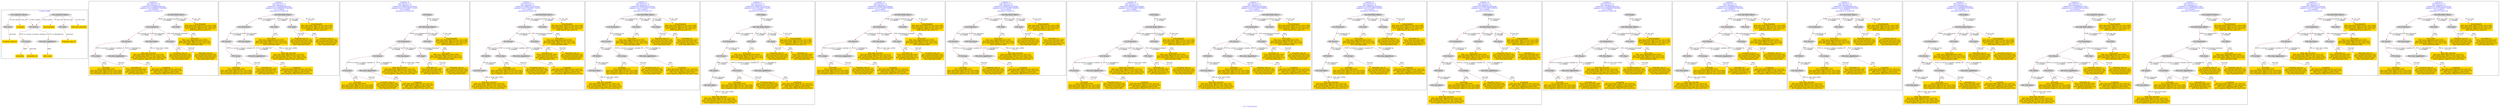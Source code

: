 digraph n0 {
fontcolor="blue"
remincross="true"
label="s11-s-19-artists.json"
subgraph cluster_0 {
label="1-correct model"
n2[style="filled",color="white",fillcolor="lightgray",label="E21_Person1"];
n3[style="filled",color="white",fillcolor="lightgray",label="E74_Group1"];
n4[style="filled",color="white",fillcolor="lightgray",label="E82_Actor_Appellation1"];
n5[style="filled",color="white",fillcolor="lightgray",label="E33_Linguistic_Object1"];
n6[style="filled",color="white",fillcolor="lightgray",label="E55_Type1"];
n7[shape="plaintext",style="filled",fillcolor="gold",label="birth_data_and_place"];
n8[shape="plaintext",style="filled",fillcolor="gold",label="long_biography"];
n9[style="filled",color="white",fillcolor="lightgray",label="E33_Linguistic_Object2"];
n10[style="filled",color="white",fillcolor="lightgray",label="E55_Type2"];
n11[shape="plaintext",style="filled",fillcolor="gold",label="occupation"];
n12[shape="plaintext",style="filled",fillcolor="gold",label="biography_type_uri"];
n13[shape="plaintext",style="filled",fillcolor="gold",label="occupation_type_uri"];
n14[shape="plaintext",style="filled",fillcolor="gold",label="nationality_uri"];
n15[shape="plaintext",style="filled",fillcolor="gold",label="nationality"];
n16[shape="plaintext",style="filled",fillcolor="gold",label="artist_name"];
}
subgraph cluster_1 {
label="candidate 0\nlink coherence:1.0\nnode coherence:1.0\nconfidence:0.3319956045853106\nmapping score:0.48566520152843684\ncost:14.99919\n-precision:0.33-recall:0.36"
n18[style="filled",color="white",fillcolor="lightgray",label="E12_Production1"];
n19[style="filled",color="white",fillcolor="lightgray",label="E21_Person1"];
n20[style="filled",color="white",fillcolor="lightgray",label="E52_Time-Span2"];
n21[style="filled",color="white",fillcolor="lightgray",label="E55_Type1"];
n22[style="filled",color="white",fillcolor="lightgray",label="E74_Group1"];
n23[style="filled",color="white",fillcolor="lightgray",label="E82_Actor_Appellation1"];
n24[style="filled",color="white",fillcolor="lightgray",label="E22_Man-Made_Object1"];
n25[style="filled",color="white",fillcolor="lightgray",label="E35_Title1"];
n26[shape="plaintext",style="filled",fillcolor="gold",label="occupation_type_uri\n[E74_Group,classLink,0.338]\n[E57_Material,classLink,0.319]\n[E55_Type,classLink,0.294]\n[E55_Type,label,0.049]"];
n27[shape="plaintext",style="filled",fillcolor="gold",label="occupation\n[E22_Man-Made_Object,P3_has_note,0.3]\n[E73_Information_Object,P3_has_note,0.291]\n[E82_Actor_Appellation,label,0.246]\n[E33_Linguistic_Object,P3_has_note,0.163]"];
n28[shape="plaintext",style="filled",fillcolor="gold",label="biography_type_uri\n[E74_Group,classLink,0.338]\n[E57_Material,classLink,0.319]\n[E55_Type,classLink,0.294]\n[E55_Type,label,0.049]"];
n29[shape="plaintext",style="filled",fillcolor="gold",label="long_biography\n[E22_Man-Made_Object,P3_has_note,0.338]\n[E73_Information_Object,P3_has_note,0.332]\n[E33_Linguistic_Object,P3_has_note,0.22]\n[E39_Actor,P3_has_note,0.11]"];
n30[shape="plaintext",style="filled",fillcolor="gold",label="birth_data_and_place\n[E22_Man-Made_Object,P3_has_note,0.33]\n[E73_Information_Object,P3_has_note,0.324]\n[E52_Time-Span,P82_at_some_time_within,0.182]\n[E33_Linguistic_Object,P3_has_note,0.164]"];
n31[shape="plaintext",style="filled",fillcolor="gold",label="artist_name\n[E82_Actor_Appellation,label,0.602]\n[E22_Man-Made_Object,P3_has_note,0.167]\n[E73_Information_Object,P3_has_note,0.164]\n[E35_Title,label,0.068]"];
n32[shape="plaintext",style="filled",fillcolor="gold",label="nationality\n[E74_Group,label,0.854]\n[E22_Man-Made_Object,P3_has_note,0.054]\n[E73_Information_Object,P3_has_note,0.053]\n[E33_Linguistic_Object,P3_has_note,0.039]"];
n33[shape="plaintext",style="filled",fillcolor="gold",label="nationality_uri\n[E74_Group,classLink,0.625]\n[E55_Type,classLink,0.19]\n[E57_Material,classLink,0.143]\n[E55_Type,label,0.041]"];
}
subgraph cluster_2 {
label="candidate 1\nlink coherence:1.0\nnode coherence:1.0\nconfidence:0.3319956045853106\nmapping score:0.48566520152843684\ncost:14.99924\n-precision:0.33-recall:0.36"
n35[style="filled",color="white",fillcolor="lightgray",label="E12_Production1"];
n36[style="filled",color="white",fillcolor="lightgray",label="E21_Person1"];
n37[style="filled",color="white",fillcolor="lightgray",label="E52_Time-Span2"];
n38[style="filled",color="white",fillcolor="lightgray",label="E74_Group1"];
n39[style="filled",color="white",fillcolor="lightgray",label="E82_Actor_Appellation1"];
n40[style="filled",color="white",fillcolor="lightgray",label="E22_Man-Made_Object1"];
n41[style="filled",color="white",fillcolor="lightgray",label="E35_Title1"];
n42[style="filled",color="white",fillcolor="lightgray",label="E55_Type2"];
n43[shape="plaintext",style="filled",fillcolor="gold",label="biography_type_uri\n[E74_Group,classLink,0.338]\n[E57_Material,classLink,0.319]\n[E55_Type,classLink,0.294]\n[E55_Type,label,0.049]"];
n44[shape="plaintext",style="filled",fillcolor="gold",label="occupation\n[E22_Man-Made_Object,P3_has_note,0.3]\n[E73_Information_Object,P3_has_note,0.291]\n[E82_Actor_Appellation,label,0.246]\n[E33_Linguistic_Object,P3_has_note,0.163]"];
n45[shape="plaintext",style="filled",fillcolor="gold",label="long_biography\n[E22_Man-Made_Object,P3_has_note,0.338]\n[E73_Information_Object,P3_has_note,0.332]\n[E33_Linguistic_Object,P3_has_note,0.22]\n[E39_Actor,P3_has_note,0.11]"];
n46[shape="plaintext",style="filled",fillcolor="gold",label="birth_data_and_place\n[E22_Man-Made_Object,P3_has_note,0.33]\n[E73_Information_Object,P3_has_note,0.324]\n[E52_Time-Span,P82_at_some_time_within,0.182]\n[E33_Linguistic_Object,P3_has_note,0.164]"];
n47[shape="plaintext",style="filled",fillcolor="gold",label="artist_name\n[E82_Actor_Appellation,label,0.602]\n[E22_Man-Made_Object,P3_has_note,0.167]\n[E73_Information_Object,P3_has_note,0.164]\n[E35_Title,label,0.068]"];
n48[shape="plaintext",style="filled",fillcolor="gold",label="occupation_type_uri\n[E74_Group,classLink,0.338]\n[E57_Material,classLink,0.319]\n[E55_Type,classLink,0.294]\n[E55_Type,label,0.049]"];
n49[shape="plaintext",style="filled",fillcolor="gold",label="nationality\n[E74_Group,label,0.854]\n[E22_Man-Made_Object,P3_has_note,0.054]\n[E73_Information_Object,P3_has_note,0.053]\n[E33_Linguistic_Object,P3_has_note,0.039]"];
n50[shape="plaintext",style="filled",fillcolor="gold",label="nationality_uri\n[E74_Group,classLink,0.625]\n[E55_Type,classLink,0.19]\n[E57_Material,classLink,0.143]\n[E55_Type,label,0.041]"];
}
subgraph cluster_3 {
label="candidate 10\nlink coherence:1.0\nnode coherence:1.0\nconfidence:0.29499152313749144\nmapping score:0.4733305077124972\ncost:15.99909\n-precision:0.25-recall:0.29"
n52[style="filled",color="white",fillcolor="lightgray",label="E12_Production1"];
n53[style="filled",color="white",fillcolor="lightgray",label="E21_Person1"];
n54[style="filled",color="white",fillcolor="lightgray",label="E52_Time-Span2"];
n55[style="filled",color="white",fillcolor="lightgray",label="E55_Type1"];
n56[style="filled",color="white",fillcolor="lightgray",label="E74_Group1"];
n57[style="filled",color="white",fillcolor="lightgray",label="E82_Actor_Appellation1"];
n58[style="filled",color="white",fillcolor="lightgray",label="E22_Man-Made_Object1"];
n59[style="filled",color="white",fillcolor="lightgray",label="E35_Title1"];
n60[style="filled",color="white",fillcolor="lightgray",label="E38_Image1"];
n61[shape="plaintext",style="filled",fillcolor="gold",label="nationality_uri\n[E74_Group,classLink,0.625]\n[E55_Type,classLink,0.19]\n[E57_Material,classLink,0.143]\n[E55_Type,label,0.041]"];
n62[shape="plaintext",style="filled",fillcolor="gold",label="occupation\n[E22_Man-Made_Object,P3_has_note,0.3]\n[E73_Information_Object,P3_has_note,0.291]\n[E82_Actor_Appellation,label,0.246]\n[E33_Linguistic_Object,P3_has_note,0.163]"];
n63[shape="plaintext",style="filled",fillcolor="gold",label="biography_type_uri\n[E74_Group,classLink,0.338]\n[E57_Material,classLink,0.319]\n[E55_Type,classLink,0.294]\n[E55_Type,label,0.049]"];
n64[shape="plaintext",style="filled",fillcolor="gold",label="long_biography\n[E22_Man-Made_Object,P3_has_note,0.338]\n[E73_Information_Object,P3_has_note,0.332]\n[E33_Linguistic_Object,P3_has_note,0.22]\n[E39_Actor,P3_has_note,0.11]"];
n65[shape="plaintext",style="filled",fillcolor="gold",label="birth_data_and_place\n[E22_Man-Made_Object,P3_has_note,0.33]\n[E73_Information_Object,P3_has_note,0.324]\n[E52_Time-Span,P82_at_some_time_within,0.182]\n[E33_Linguistic_Object,P3_has_note,0.164]"];
n66[shape="plaintext",style="filled",fillcolor="gold",label="artist_name\n[E82_Actor_Appellation,label,0.602]\n[E22_Man-Made_Object,P3_has_note,0.167]\n[E73_Information_Object,P3_has_note,0.164]\n[E35_Title,label,0.068]"];
n67[shape="plaintext",style="filled",fillcolor="gold",label="nationality\n[E74_Group,label,0.854]\n[E22_Man-Made_Object,P3_has_note,0.054]\n[E73_Information_Object,P3_has_note,0.053]\n[E33_Linguistic_Object,P3_has_note,0.039]"];
n68[shape="plaintext",style="filled",fillcolor="gold",label="occupation_type_uri\n[E74_Group,classLink,0.338]\n[E57_Material,classLink,0.319]\n[E55_Type,classLink,0.294]\n[E55_Type,label,0.049]"];
}
subgraph cluster_4 {
label="candidate 11\nlink coherence:1.0\nnode coherence:1.0\nconfidence:0.29499152313749144\nmapping score:0.4733305077124972\ncost:15.99914\n-precision:0.25-recall:0.29"
n70[style="filled",color="white",fillcolor="lightgray",label="E12_Production1"];
n71[style="filled",color="white",fillcolor="lightgray",label="E21_Person1"];
n72[style="filled",color="white",fillcolor="lightgray",label="E55_Type1"];
n73[style="filled",color="white",fillcolor="lightgray",label="E67_Birth1"];
n74[style="filled",color="white",fillcolor="lightgray",label="E74_Group1"];
n75[style="filled",color="white",fillcolor="lightgray",label="E82_Actor_Appellation1"];
n76[style="filled",color="white",fillcolor="lightgray",label="E22_Man-Made_Object1"];
n77[style="filled",color="white",fillcolor="lightgray",label="E35_Title1"];
n78[style="filled",color="white",fillcolor="lightgray",label="E52_Time-Span1"];
n79[shape="plaintext",style="filled",fillcolor="gold",label="birth_data_and_place\n[E22_Man-Made_Object,P3_has_note,0.33]\n[E73_Information_Object,P3_has_note,0.324]\n[E52_Time-Span,P82_at_some_time_within,0.182]\n[E33_Linguistic_Object,P3_has_note,0.164]"];
n80[shape="plaintext",style="filled",fillcolor="gold",label="nationality_uri\n[E74_Group,classLink,0.625]\n[E55_Type,classLink,0.19]\n[E57_Material,classLink,0.143]\n[E55_Type,label,0.041]"];
n81[shape="plaintext",style="filled",fillcolor="gold",label="occupation\n[E22_Man-Made_Object,P3_has_note,0.3]\n[E73_Information_Object,P3_has_note,0.291]\n[E82_Actor_Appellation,label,0.246]\n[E33_Linguistic_Object,P3_has_note,0.163]"];
n82[shape="plaintext",style="filled",fillcolor="gold",label="biography_type_uri\n[E74_Group,classLink,0.338]\n[E57_Material,classLink,0.319]\n[E55_Type,classLink,0.294]\n[E55_Type,label,0.049]"];
n83[shape="plaintext",style="filled",fillcolor="gold",label="long_biography\n[E22_Man-Made_Object,P3_has_note,0.338]\n[E73_Information_Object,P3_has_note,0.332]\n[E33_Linguistic_Object,P3_has_note,0.22]\n[E39_Actor,P3_has_note,0.11]"];
n84[shape="plaintext",style="filled",fillcolor="gold",label="artist_name\n[E82_Actor_Appellation,label,0.602]\n[E22_Man-Made_Object,P3_has_note,0.167]\n[E73_Information_Object,P3_has_note,0.164]\n[E35_Title,label,0.068]"];
n85[shape="plaintext",style="filled",fillcolor="gold",label="nationality\n[E74_Group,label,0.854]\n[E22_Man-Made_Object,P3_has_note,0.054]\n[E73_Information_Object,P3_has_note,0.053]\n[E33_Linguistic_Object,P3_has_note,0.039]"];
n86[shape="plaintext",style="filled",fillcolor="gold",label="occupation_type_uri\n[E74_Group,classLink,0.338]\n[E57_Material,classLink,0.319]\n[E55_Type,classLink,0.294]\n[E55_Type,label,0.049]"];
}
subgraph cluster_5 {
label="candidate 12\nlink coherence:1.0\nnode coherence:1.0\nconfidence:0.29499152313749144\nmapping score:0.4733305077124972\ncost:15.99919\n-precision:0.25-recall:0.29"
n88[style="filled",color="white",fillcolor="lightgray",label="E12_Production1"];
n89[style="filled",color="white",fillcolor="lightgray",label="E21_Person1"];
n90[style="filled",color="white",fillcolor="lightgray",label="E67_Birth1"];
n91[style="filled",color="white",fillcolor="lightgray",label="E74_Group1"];
n92[style="filled",color="white",fillcolor="lightgray",label="E82_Actor_Appellation1"];
n93[style="filled",color="white",fillcolor="lightgray",label="E22_Man-Made_Object1"];
n94[style="filled",color="white",fillcolor="lightgray",label="E35_Title1"];
n95[style="filled",color="white",fillcolor="lightgray",label="E55_Type2"];
n96[style="filled",color="white",fillcolor="lightgray",label="E52_Time-Span1"];
n97[shape="plaintext",style="filled",fillcolor="gold",label="birth_data_and_place\n[E22_Man-Made_Object,P3_has_note,0.33]\n[E73_Information_Object,P3_has_note,0.324]\n[E52_Time-Span,P82_at_some_time_within,0.182]\n[E33_Linguistic_Object,P3_has_note,0.164]"];
n98[shape="plaintext",style="filled",fillcolor="gold",label="biography_type_uri\n[E74_Group,classLink,0.338]\n[E57_Material,classLink,0.319]\n[E55_Type,classLink,0.294]\n[E55_Type,label,0.049]"];
n99[shape="plaintext",style="filled",fillcolor="gold",label="occupation\n[E22_Man-Made_Object,P3_has_note,0.3]\n[E73_Information_Object,P3_has_note,0.291]\n[E82_Actor_Appellation,label,0.246]\n[E33_Linguistic_Object,P3_has_note,0.163]"];
n100[shape="plaintext",style="filled",fillcolor="gold",label="long_biography\n[E22_Man-Made_Object,P3_has_note,0.338]\n[E73_Information_Object,P3_has_note,0.332]\n[E33_Linguistic_Object,P3_has_note,0.22]\n[E39_Actor,P3_has_note,0.11]"];
n101[shape="plaintext",style="filled",fillcolor="gold",label="artist_name\n[E82_Actor_Appellation,label,0.602]\n[E22_Man-Made_Object,P3_has_note,0.167]\n[E73_Information_Object,P3_has_note,0.164]\n[E35_Title,label,0.068]"];
n102[shape="plaintext",style="filled",fillcolor="gold",label="nationality_uri\n[E74_Group,classLink,0.625]\n[E55_Type,classLink,0.19]\n[E57_Material,classLink,0.143]\n[E55_Type,label,0.041]"];
n103[shape="plaintext",style="filled",fillcolor="gold",label="nationality\n[E74_Group,label,0.854]\n[E22_Man-Made_Object,P3_has_note,0.054]\n[E73_Information_Object,P3_has_note,0.053]\n[E33_Linguistic_Object,P3_has_note,0.039]"];
n104[shape="plaintext",style="filled",fillcolor="gold",label="occupation_type_uri\n[E74_Group,classLink,0.338]\n[E57_Material,classLink,0.319]\n[E55_Type,classLink,0.294]\n[E55_Type,label,0.049]"];
}
subgraph cluster_6 {
label="candidate 13\nlink coherence:1.0\nnode coherence:1.0\nconfidence:0.29499152313749144\nmapping score:0.4733305077124972\ncost:16.99909\n-precision:0.24-recall:0.29"
n106[style="filled",color="white",fillcolor="lightgray",label="E12_Production1"];
n107[style="filled",color="white",fillcolor="lightgray",label="E21_Person1"];
n108[style="filled",color="white",fillcolor="lightgray",label="E67_Birth1"];
n109[style="filled",color="white",fillcolor="lightgray",label="E74_Group1"];
n110[style="filled",color="white",fillcolor="lightgray",label="E82_Actor_Appellation1"];
n111[style="filled",color="white",fillcolor="lightgray",label="E22_Man-Made_Object1"];
n112[style="filled",color="white",fillcolor="lightgray",label="E35_Title1"];
n113[style="filled",color="white",fillcolor="lightgray",label="E55_Type2"];
n114[style="filled",color="white",fillcolor="lightgray",label="E38_Image1"];
n115[style="filled",color="white",fillcolor="lightgray",label="E52_Time-Span1"];
n116[shape="plaintext",style="filled",fillcolor="gold",label="birth_data_and_place\n[E22_Man-Made_Object,P3_has_note,0.33]\n[E73_Information_Object,P3_has_note,0.324]\n[E52_Time-Span,P82_at_some_time_within,0.182]\n[E33_Linguistic_Object,P3_has_note,0.164]"];
n117[shape="plaintext",style="filled",fillcolor="gold",label="biography_type_uri\n[E74_Group,classLink,0.338]\n[E57_Material,classLink,0.319]\n[E55_Type,classLink,0.294]\n[E55_Type,label,0.049]"];
n118[shape="plaintext",style="filled",fillcolor="gold",label="occupation\n[E22_Man-Made_Object,P3_has_note,0.3]\n[E73_Information_Object,P3_has_note,0.291]\n[E82_Actor_Appellation,label,0.246]\n[E33_Linguistic_Object,P3_has_note,0.163]"];
n119[shape="plaintext",style="filled",fillcolor="gold",label="long_biography\n[E22_Man-Made_Object,P3_has_note,0.338]\n[E73_Information_Object,P3_has_note,0.332]\n[E33_Linguistic_Object,P3_has_note,0.22]\n[E39_Actor,P3_has_note,0.11]"];
n120[shape="plaintext",style="filled",fillcolor="gold",label="artist_name\n[E82_Actor_Appellation,label,0.602]\n[E22_Man-Made_Object,P3_has_note,0.167]\n[E73_Information_Object,P3_has_note,0.164]\n[E35_Title,label,0.068]"];
n121[shape="plaintext",style="filled",fillcolor="gold",label="nationality_uri\n[E74_Group,classLink,0.625]\n[E55_Type,classLink,0.19]\n[E57_Material,classLink,0.143]\n[E55_Type,label,0.041]"];
n122[shape="plaintext",style="filled",fillcolor="gold",label="nationality\n[E74_Group,label,0.854]\n[E22_Man-Made_Object,P3_has_note,0.054]\n[E73_Information_Object,P3_has_note,0.053]\n[E33_Linguistic_Object,P3_has_note,0.039]"];
n123[shape="plaintext",style="filled",fillcolor="gold",label="occupation_type_uri\n[E74_Group,classLink,0.338]\n[E57_Material,classLink,0.319]\n[E55_Type,classLink,0.294]\n[E55_Type,label,0.049]"];
}
subgraph cluster_7 {
label="candidate 14\nlink coherence:1.0\nnode coherence:1.0\nconfidence:0.29499152237595466\nmapping score:0.4733305074586516\ncost:14.99919\n-precision:0.2-recall:0.21"
n125[style="filled",color="white",fillcolor="lightgray",label="E12_Production1"];
n126[style="filled",color="white",fillcolor="lightgray",label="E21_Person1"];
n127[style="filled",color="white",fillcolor="lightgray",label="E52_Time-Span2"];
n128[style="filled",color="white",fillcolor="lightgray",label="E55_Type1"];
n129[style="filled",color="white",fillcolor="lightgray",label="E74_Group1"];
n130[style="filled",color="white",fillcolor="lightgray",label="E82_Actor_Appellation1"];
n131[style="filled",color="white",fillcolor="lightgray",label="E22_Man-Made_Object1"];
n132[style="filled",color="white",fillcolor="lightgray",label="E35_Title1"];
n133[shape="plaintext",style="filled",fillcolor="gold",label="nationality_uri\n[E74_Group,classLink,0.625]\n[E55_Type,classLink,0.19]\n[E57_Material,classLink,0.143]\n[E55_Type,label,0.041]"];
n134[shape="plaintext",style="filled",fillcolor="gold",label="occupation\n[E22_Man-Made_Object,P3_has_note,0.3]\n[E73_Information_Object,P3_has_note,0.291]\n[E82_Actor_Appellation,label,0.246]\n[E33_Linguistic_Object,P3_has_note,0.163]"];
n135[shape="plaintext",style="filled",fillcolor="gold",label="long_biography\n[E22_Man-Made_Object,P3_has_note,0.338]\n[E73_Information_Object,P3_has_note,0.332]\n[E33_Linguistic_Object,P3_has_note,0.22]\n[E39_Actor,P3_has_note,0.11]"];
n136[shape="plaintext",style="filled",fillcolor="gold",label="occupation_type_uri\n[E74_Group,classLink,0.338]\n[E57_Material,classLink,0.319]\n[E55_Type,classLink,0.294]\n[E55_Type,label,0.049]"];
n137[shape="plaintext",style="filled",fillcolor="gold",label="birth_data_and_place\n[E22_Man-Made_Object,P3_has_note,0.33]\n[E73_Information_Object,P3_has_note,0.324]\n[E52_Time-Span,P82_at_some_time_within,0.182]\n[E33_Linguistic_Object,P3_has_note,0.164]"];
n138[shape="plaintext",style="filled",fillcolor="gold",label="artist_name\n[E82_Actor_Appellation,label,0.602]\n[E22_Man-Made_Object,P3_has_note,0.167]\n[E73_Information_Object,P3_has_note,0.164]\n[E35_Title,label,0.068]"];
n139[shape="plaintext",style="filled",fillcolor="gold",label="nationality\n[E74_Group,label,0.854]\n[E22_Man-Made_Object,P3_has_note,0.054]\n[E73_Information_Object,P3_has_note,0.053]\n[E33_Linguistic_Object,P3_has_note,0.039]"];
n140[shape="plaintext",style="filled",fillcolor="gold",label="biography_type_uri\n[E74_Group,classLink,0.338]\n[E57_Material,classLink,0.319]\n[E55_Type,classLink,0.294]\n[E55_Type,label,0.049]"];
}
subgraph cluster_8 {
label="candidate 15\nlink coherence:1.0\nnode coherence:1.0\nconfidence:0.29499152237595466\nmapping score:0.4733305074586516\ncost:14.99924\n-precision:0.2-recall:0.21"
n142[style="filled",color="white",fillcolor="lightgray",label="E12_Production1"];
n143[style="filled",color="white",fillcolor="lightgray",label="E21_Person1"];
n144[style="filled",color="white",fillcolor="lightgray",label="E52_Time-Span2"];
n145[style="filled",color="white",fillcolor="lightgray",label="E74_Group1"];
n146[style="filled",color="white",fillcolor="lightgray",label="E82_Actor_Appellation1"];
n147[style="filled",color="white",fillcolor="lightgray",label="E22_Man-Made_Object1"];
n148[style="filled",color="white",fillcolor="lightgray",label="E35_Title1"];
n149[style="filled",color="white",fillcolor="lightgray",label="E55_Type2"];
n150[shape="plaintext",style="filled",fillcolor="gold",label="occupation_type_uri\n[E74_Group,classLink,0.338]\n[E57_Material,classLink,0.319]\n[E55_Type,classLink,0.294]\n[E55_Type,label,0.049]"];
n151[shape="plaintext",style="filled",fillcolor="gold",label="occupation\n[E22_Man-Made_Object,P3_has_note,0.3]\n[E73_Information_Object,P3_has_note,0.291]\n[E82_Actor_Appellation,label,0.246]\n[E33_Linguistic_Object,P3_has_note,0.163]"];
n152[shape="plaintext",style="filled",fillcolor="gold",label="long_biography\n[E22_Man-Made_Object,P3_has_note,0.338]\n[E73_Information_Object,P3_has_note,0.332]\n[E33_Linguistic_Object,P3_has_note,0.22]\n[E39_Actor,P3_has_note,0.11]"];
n153[shape="plaintext",style="filled",fillcolor="gold",label="birth_data_and_place\n[E22_Man-Made_Object,P3_has_note,0.33]\n[E73_Information_Object,P3_has_note,0.324]\n[E52_Time-Span,P82_at_some_time_within,0.182]\n[E33_Linguistic_Object,P3_has_note,0.164]"];
n154[shape="plaintext",style="filled",fillcolor="gold",label="artist_name\n[E82_Actor_Appellation,label,0.602]\n[E22_Man-Made_Object,P3_has_note,0.167]\n[E73_Information_Object,P3_has_note,0.164]\n[E35_Title,label,0.068]"];
n155[shape="plaintext",style="filled",fillcolor="gold",label="nationality_uri\n[E74_Group,classLink,0.625]\n[E55_Type,classLink,0.19]\n[E57_Material,classLink,0.143]\n[E55_Type,label,0.041]"];
n156[shape="plaintext",style="filled",fillcolor="gold",label="nationality\n[E74_Group,label,0.854]\n[E22_Man-Made_Object,P3_has_note,0.054]\n[E73_Information_Object,P3_has_note,0.053]\n[E33_Linguistic_Object,P3_has_note,0.039]"];
n157[shape="plaintext",style="filled",fillcolor="gold",label="biography_type_uri\n[E74_Group,classLink,0.338]\n[E57_Material,classLink,0.319]\n[E55_Type,classLink,0.294]\n[E55_Type,label,0.049]"];
}
subgraph cluster_9 {
label="candidate 16\nlink coherence:1.0\nnode coherence:1.0\nconfidence:0.29499152237595466\nmapping score:0.4733305074586516\ncost:15.99909\n-precision:0.19-recall:0.21"
n159[style="filled",color="white",fillcolor="lightgray",label="E12_Production1"];
n160[style="filled",color="white",fillcolor="lightgray",label="E21_Person1"];
n161[style="filled",color="white",fillcolor="lightgray",label="E52_Time-Span2"];
n162[style="filled",color="white",fillcolor="lightgray",label="E55_Type1"];
n163[style="filled",color="white",fillcolor="lightgray",label="E74_Group1"];
n164[style="filled",color="white",fillcolor="lightgray",label="E82_Actor_Appellation1"];
n165[style="filled",color="white",fillcolor="lightgray",label="E22_Man-Made_Object1"];
n166[style="filled",color="white",fillcolor="lightgray",label="E35_Title1"];
n167[style="filled",color="white",fillcolor="lightgray",label="E38_Image1"];
n168[shape="plaintext",style="filled",fillcolor="gold",label="nationality_uri\n[E74_Group,classLink,0.625]\n[E55_Type,classLink,0.19]\n[E57_Material,classLink,0.143]\n[E55_Type,label,0.041]"];
n169[shape="plaintext",style="filled",fillcolor="gold",label="occupation\n[E22_Man-Made_Object,P3_has_note,0.3]\n[E73_Information_Object,P3_has_note,0.291]\n[E82_Actor_Appellation,label,0.246]\n[E33_Linguistic_Object,P3_has_note,0.163]"];
n170[shape="plaintext",style="filled",fillcolor="gold",label="long_biography\n[E22_Man-Made_Object,P3_has_note,0.338]\n[E73_Information_Object,P3_has_note,0.332]\n[E33_Linguistic_Object,P3_has_note,0.22]\n[E39_Actor,P3_has_note,0.11]"];
n171[shape="plaintext",style="filled",fillcolor="gold",label="occupation_type_uri\n[E74_Group,classLink,0.338]\n[E57_Material,classLink,0.319]\n[E55_Type,classLink,0.294]\n[E55_Type,label,0.049]"];
n172[shape="plaintext",style="filled",fillcolor="gold",label="birth_data_and_place\n[E22_Man-Made_Object,P3_has_note,0.33]\n[E73_Information_Object,P3_has_note,0.324]\n[E52_Time-Span,P82_at_some_time_within,0.182]\n[E33_Linguistic_Object,P3_has_note,0.164]"];
n173[shape="plaintext",style="filled",fillcolor="gold",label="artist_name\n[E82_Actor_Appellation,label,0.602]\n[E22_Man-Made_Object,P3_has_note,0.167]\n[E73_Information_Object,P3_has_note,0.164]\n[E35_Title,label,0.068]"];
n174[shape="plaintext",style="filled",fillcolor="gold",label="nationality\n[E74_Group,label,0.854]\n[E22_Man-Made_Object,P3_has_note,0.054]\n[E73_Information_Object,P3_has_note,0.053]\n[E33_Linguistic_Object,P3_has_note,0.039]"];
n175[shape="plaintext",style="filled",fillcolor="gold",label="biography_type_uri\n[E74_Group,classLink,0.338]\n[E57_Material,classLink,0.319]\n[E55_Type,classLink,0.294]\n[E55_Type,label,0.049]"];
}
subgraph cluster_10 {
label="candidate 17\nlink coherence:1.0\nnode coherence:1.0\nconfidence:0.29499152237595466\nmapping score:0.4733305074586516\ncost:15.99914\n-precision:0.19-recall:0.21"
n177[style="filled",color="white",fillcolor="lightgray",label="E12_Production1"];
n178[style="filled",color="white",fillcolor="lightgray",label="E21_Person1"];
n179[style="filled",color="white",fillcolor="lightgray",label="E55_Type1"];
n180[style="filled",color="white",fillcolor="lightgray",label="E67_Birth1"];
n181[style="filled",color="white",fillcolor="lightgray",label="E74_Group1"];
n182[style="filled",color="white",fillcolor="lightgray",label="E82_Actor_Appellation1"];
n183[style="filled",color="white",fillcolor="lightgray",label="E22_Man-Made_Object1"];
n184[style="filled",color="white",fillcolor="lightgray",label="E35_Title1"];
n185[style="filled",color="white",fillcolor="lightgray",label="E52_Time-Span1"];
n186[shape="plaintext",style="filled",fillcolor="gold",label="birth_data_and_place\n[E22_Man-Made_Object,P3_has_note,0.33]\n[E73_Information_Object,P3_has_note,0.324]\n[E52_Time-Span,P82_at_some_time_within,0.182]\n[E33_Linguistic_Object,P3_has_note,0.164]"];
n187[shape="plaintext",style="filled",fillcolor="gold",label="nationality_uri\n[E74_Group,classLink,0.625]\n[E55_Type,classLink,0.19]\n[E57_Material,classLink,0.143]\n[E55_Type,label,0.041]"];
n188[shape="plaintext",style="filled",fillcolor="gold",label="occupation\n[E22_Man-Made_Object,P3_has_note,0.3]\n[E73_Information_Object,P3_has_note,0.291]\n[E82_Actor_Appellation,label,0.246]\n[E33_Linguistic_Object,P3_has_note,0.163]"];
n189[shape="plaintext",style="filled",fillcolor="gold",label="long_biography\n[E22_Man-Made_Object,P3_has_note,0.338]\n[E73_Information_Object,P3_has_note,0.332]\n[E33_Linguistic_Object,P3_has_note,0.22]\n[E39_Actor,P3_has_note,0.11]"];
n190[shape="plaintext",style="filled",fillcolor="gold",label="occupation_type_uri\n[E74_Group,classLink,0.338]\n[E57_Material,classLink,0.319]\n[E55_Type,classLink,0.294]\n[E55_Type,label,0.049]"];
n191[shape="plaintext",style="filled",fillcolor="gold",label="artist_name\n[E82_Actor_Appellation,label,0.602]\n[E22_Man-Made_Object,P3_has_note,0.167]\n[E73_Information_Object,P3_has_note,0.164]\n[E35_Title,label,0.068]"];
n192[shape="plaintext",style="filled",fillcolor="gold",label="nationality\n[E74_Group,label,0.854]\n[E22_Man-Made_Object,P3_has_note,0.054]\n[E73_Information_Object,P3_has_note,0.053]\n[E33_Linguistic_Object,P3_has_note,0.039]"];
n193[shape="plaintext",style="filled",fillcolor="gold",label="biography_type_uri\n[E74_Group,classLink,0.338]\n[E57_Material,classLink,0.319]\n[E55_Type,classLink,0.294]\n[E55_Type,label,0.049]"];
}
subgraph cluster_11 {
label="candidate 18\nlink coherence:1.0\nnode coherence:1.0\nconfidence:0.29499152237595466\nmapping score:0.4733305074586516\ncost:15.99919\n-precision:0.19-recall:0.21"
n195[style="filled",color="white",fillcolor="lightgray",label="E12_Production1"];
n196[style="filled",color="white",fillcolor="lightgray",label="E21_Person1"];
n197[style="filled",color="white",fillcolor="lightgray",label="E67_Birth1"];
n198[style="filled",color="white",fillcolor="lightgray",label="E74_Group1"];
n199[style="filled",color="white",fillcolor="lightgray",label="E82_Actor_Appellation1"];
n200[style="filled",color="white",fillcolor="lightgray",label="E22_Man-Made_Object1"];
n201[style="filled",color="white",fillcolor="lightgray",label="E35_Title1"];
n202[style="filled",color="white",fillcolor="lightgray",label="E55_Type2"];
n203[style="filled",color="white",fillcolor="lightgray",label="E52_Time-Span1"];
n204[shape="plaintext",style="filled",fillcolor="gold",label="birth_data_and_place\n[E22_Man-Made_Object,P3_has_note,0.33]\n[E73_Information_Object,P3_has_note,0.324]\n[E52_Time-Span,P82_at_some_time_within,0.182]\n[E33_Linguistic_Object,P3_has_note,0.164]"];
n205[shape="plaintext",style="filled",fillcolor="gold",label="occupation_type_uri\n[E74_Group,classLink,0.338]\n[E57_Material,classLink,0.319]\n[E55_Type,classLink,0.294]\n[E55_Type,label,0.049]"];
n206[shape="plaintext",style="filled",fillcolor="gold",label="occupation\n[E22_Man-Made_Object,P3_has_note,0.3]\n[E73_Information_Object,P3_has_note,0.291]\n[E82_Actor_Appellation,label,0.246]\n[E33_Linguistic_Object,P3_has_note,0.163]"];
n207[shape="plaintext",style="filled",fillcolor="gold",label="long_biography\n[E22_Man-Made_Object,P3_has_note,0.338]\n[E73_Information_Object,P3_has_note,0.332]\n[E33_Linguistic_Object,P3_has_note,0.22]\n[E39_Actor,P3_has_note,0.11]"];
n208[shape="plaintext",style="filled",fillcolor="gold",label="artist_name\n[E82_Actor_Appellation,label,0.602]\n[E22_Man-Made_Object,P3_has_note,0.167]\n[E73_Information_Object,P3_has_note,0.164]\n[E35_Title,label,0.068]"];
n209[shape="plaintext",style="filled",fillcolor="gold",label="nationality_uri\n[E74_Group,classLink,0.625]\n[E55_Type,classLink,0.19]\n[E57_Material,classLink,0.143]\n[E55_Type,label,0.041]"];
n210[shape="plaintext",style="filled",fillcolor="gold",label="nationality\n[E74_Group,label,0.854]\n[E22_Man-Made_Object,P3_has_note,0.054]\n[E73_Information_Object,P3_has_note,0.053]\n[E33_Linguistic_Object,P3_has_note,0.039]"];
n211[shape="plaintext",style="filled",fillcolor="gold",label="biography_type_uri\n[E74_Group,classLink,0.338]\n[E57_Material,classLink,0.319]\n[E55_Type,classLink,0.294]\n[E55_Type,label,0.049]"];
}
subgraph cluster_12 {
label="candidate 19\nlink coherence:1.0\nnode coherence:1.0\nconfidence:0.29499152237595466\nmapping score:0.4733305074586516\ncost:16.99909\n-precision:0.18-recall:0.21"
n213[style="filled",color="white",fillcolor="lightgray",label="E12_Production1"];
n214[style="filled",color="white",fillcolor="lightgray",label="E21_Person1"];
n215[style="filled",color="white",fillcolor="lightgray",label="E67_Birth1"];
n216[style="filled",color="white",fillcolor="lightgray",label="E74_Group1"];
n217[style="filled",color="white",fillcolor="lightgray",label="E82_Actor_Appellation1"];
n218[style="filled",color="white",fillcolor="lightgray",label="E22_Man-Made_Object1"];
n219[style="filled",color="white",fillcolor="lightgray",label="E35_Title1"];
n220[style="filled",color="white",fillcolor="lightgray",label="E55_Type2"];
n221[style="filled",color="white",fillcolor="lightgray",label="E38_Image1"];
n222[style="filled",color="white",fillcolor="lightgray",label="E52_Time-Span1"];
n223[shape="plaintext",style="filled",fillcolor="gold",label="birth_data_and_place\n[E22_Man-Made_Object,P3_has_note,0.33]\n[E73_Information_Object,P3_has_note,0.324]\n[E52_Time-Span,P82_at_some_time_within,0.182]\n[E33_Linguistic_Object,P3_has_note,0.164]"];
n224[shape="plaintext",style="filled",fillcolor="gold",label="occupation_type_uri\n[E74_Group,classLink,0.338]\n[E57_Material,classLink,0.319]\n[E55_Type,classLink,0.294]\n[E55_Type,label,0.049]"];
n225[shape="plaintext",style="filled",fillcolor="gold",label="occupation\n[E22_Man-Made_Object,P3_has_note,0.3]\n[E73_Information_Object,P3_has_note,0.291]\n[E82_Actor_Appellation,label,0.246]\n[E33_Linguistic_Object,P3_has_note,0.163]"];
n226[shape="plaintext",style="filled",fillcolor="gold",label="long_biography\n[E22_Man-Made_Object,P3_has_note,0.338]\n[E73_Information_Object,P3_has_note,0.332]\n[E33_Linguistic_Object,P3_has_note,0.22]\n[E39_Actor,P3_has_note,0.11]"];
n227[shape="plaintext",style="filled",fillcolor="gold",label="artist_name\n[E82_Actor_Appellation,label,0.602]\n[E22_Man-Made_Object,P3_has_note,0.167]\n[E73_Information_Object,P3_has_note,0.164]\n[E35_Title,label,0.068]"];
n228[shape="plaintext",style="filled",fillcolor="gold",label="nationality_uri\n[E74_Group,classLink,0.625]\n[E55_Type,classLink,0.19]\n[E57_Material,classLink,0.143]\n[E55_Type,label,0.041]"];
n229[shape="plaintext",style="filled",fillcolor="gold",label="nationality\n[E74_Group,label,0.854]\n[E22_Man-Made_Object,P3_has_note,0.054]\n[E73_Information_Object,P3_has_note,0.053]\n[E33_Linguistic_Object,P3_has_note,0.039]"];
n230[shape="plaintext",style="filled",fillcolor="gold",label="biography_type_uri\n[E74_Group,classLink,0.338]\n[E57_Material,classLink,0.319]\n[E55_Type,classLink,0.294]\n[E55_Type,label,0.049]"];
}
subgraph cluster_13 {
label="candidate 2\nlink coherence:1.0\nnode coherence:1.0\nconfidence:0.3319956045853106\nmapping score:0.48566520152843684\ncost:15.99909\n-precision:0.31-recall:0.36"
n232[style="filled",color="white",fillcolor="lightgray",label="E12_Production1"];
n233[style="filled",color="white",fillcolor="lightgray",label="E21_Person1"];
n234[style="filled",color="white",fillcolor="lightgray",label="E52_Time-Span2"];
n235[style="filled",color="white",fillcolor="lightgray",label="E55_Type1"];
n236[style="filled",color="white",fillcolor="lightgray",label="E74_Group1"];
n237[style="filled",color="white",fillcolor="lightgray",label="E82_Actor_Appellation1"];
n238[style="filled",color="white",fillcolor="lightgray",label="E22_Man-Made_Object1"];
n239[style="filled",color="white",fillcolor="lightgray",label="E35_Title1"];
n240[style="filled",color="white",fillcolor="lightgray",label="E38_Image1"];
n241[shape="plaintext",style="filled",fillcolor="gold",label="occupation_type_uri\n[E74_Group,classLink,0.338]\n[E57_Material,classLink,0.319]\n[E55_Type,classLink,0.294]\n[E55_Type,label,0.049]"];
n242[shape="plaintext",style="filled",fillcolor="gold",label="occupation\n[E22_Man-Made_Object,P3_has_note,0.3]\n[E73_Information_Object,P3_has_note,0.291]\n[E82_Actor_Appellation,label,0.246]\n[E33_Linguistic_Object,P3_has_note,0.163]"];
n243[shape="plaintext",style="filled",fillcolor="gold",label="biography_type_uri\n[E74_Group,classLink,0.338]\n[E57_Material,classLink,0.319]\n[E55_Type,classLink,0.294]\n[E55_Type,label,0.049]"];
n244[shape="plaintext",style="filled",fillcolor="gold",label="long_biography\n[E22_Man-Made_Object,P3_has_note,0.338]\n[E73_Information_Object,P3_has_note,0.332]\n[E33_Linguistic_Object,P3_has_note,0.22]\n[E39_Actor,P3_has_note,0.11]"];
n245[shape="plaintext",style="filled",fillcolor="gold",label="birth_data_and_place\n[E22_Man-Made_Object,P3_has_note,0.33]\n[E73_Information_Object,P3_has_note,0.324]\n[E52_Time-Span,P82_at_some_time_within,0.182]\n[E33_Linguistic_Object,P3_has_note,0.164]"];
n246[shape="plaintext",style="filled",fillcolor="gold",label="artist_name\n[E82_Actor_Appellation,label,0.602]\n[E22_Man-Made_Object,P3_has_note,0.167]\n[E73_Information_Object,P3_has_note,0.164]\n[E35_Title,label,0.068]"];
n247[shape="plaintext",style="filled",fillcolor="gold",label="nationality\n[E74_Group,label,0.854]\n[E22_Man-Made_Object,P3_has_note,0.054]\n[E73_Information_Object,P3_has_note,0.053]\n[E33_Linguistic_Object,P3_has_note,0.039]"];
n248[shape="plaintext",style="filled",fillcolor="gold",label="nationality_uri\n[E74_Group,classLink,0.625]\n[E55_Type,classLink,0.19]\n[E57_Material,classLink,0.143]\n[E55_Type,label,0.041]"];
}
subgraph cluster_14 {
label="candidate 3\nlink coherence:1.0\nnode coherence:1.0\nconfidence:0.3319956045853106\nmapping score:0.48566520152843684\ncost:15.99914\n-precision:0.31-recall:0.36"
n250[style="filled",color="white",fillcolor="lightgray",label="E12_Production1"];
n251[style="filled",color="white",fillcolor="lightgray",label="E21_Person1"];
n252[style="filled",color="white",fillcolor="lightgray",label="E55_Type1"];
n253[style="filled",color="white",fillcolor="lightgray",label="E67_Birth1"];
n254[style="filled",color="white",fillcolor="lightgray",label="E74_Group1"];
n255[style="filled",color="white",fillcolor="lightgray",label="E82_Actor_Appellation1"];
n256[style="filled",color="white",fillcolor="lightgray",label="E22_Man-Made_Object1"];
n257[style="filled",color="white",fillcolor="lightgray",label="E35_Title1"];
n258[style="filled",color="white",fillcolor="lightgray",label="E52_Time-Span1"];
n259[shape="plaintext",style="filled",fillcolor="gold",label="birth_data_and_place\n[E22_Man-Made_Object,P3_has_note,0.33]\n[E73_Information_Object,P3_has_note,0.324]\n[E52_Time-Span,P82_at_some_time_within,0.182]\n[E33_Linguistic_Object,P3_has_note,0.164]"];
n260[shape="plaintext",style="filled",fillcolor="gold",label="occupation_type_uri\n[E74_Group,classLink,0.338]\n[E57_Material,classLink,0.319]\n[E55_Type,classLink,0.294]\n[E55_Type,label,0.049]"];
n261[shape="plaintext",style="filled",fillcolor="gold",label="occupation\n[E22_Man-Made_Object,P3_has_note,0.3]\n[E73_Information_Object,P3_has_note,0.291]\n[E82_Actor_Appellation,label,0.246]\n[E33_Linguistic_Object,P3_has_note,0.163]"];
n262[shape="plaintext",style="filled",fillcolor="gold",label="biography_type_uri\n[E74_Group,classLink,0.338]\n[E57_Material,classLink,0.319]\n[E55_Type,classLink,0.294]\n[E55_Type,label,0.049]"];
n263[shape="plaintext",style="filled",fillcolor="gold",label="long_biography\n[E22_Man-Made_Object,P3_has_note,0.338]\n[E73_Information_Object,P3_has_note,0.332]\n[E33_Linguistic_Object,P3_has_note,0.22]\n[E39_Actor,P3_has_note,0.11]"];
n264[shape="plaintext",style="filled",fillcolor="gold",label="artist_name\n[E82_Actor_Appellation,label,0.602]\n[E22_Man-Made_Object,P3_has_note,0.167]\n[E73_Information_Object,P3_has_note,0.164]\n[E35_Title,label,0.068]"];
n265[shape="plaintext",style="filled",fillcolor="gold",label="nationality\n[E74_Group,label,0.854]\n[E22_Man-Made_Object,P3_has_note,0.054]\n[E73_Information_Object,P3_has_note,0.053]\n[E33_Linguistic_Object,P3_has_note,0.039]"];
n266[shape="plaintext",style="filled",fillcolor="gold",label="nationality_uri\n[E74_Group,classLink,0.625]\n[E55_Type,classLink,0.19]\n[E57_Material,classLink,0.143]\n[E55_Type,label,0.041]"];
}
subgraph cluster_15 {
label="candidate 4\nlink coherence:1.0\nnode coherence:1.0\nconfidence:0.3319956045853106\nmapping score:0.48566520152843684\ncost:15.99919\n-precision:0.31-recall:0.36"
n268[style="filled",color="white",fillcolor="lightgray",label="E12_Production1"];
n269[style="filled",color="white",fillcolor="lightgray",label="E21_Person1"];
n270[style="filled",color="white",fillcolor="lightgray",label="E67_Birth1"];
n271[style="filled",color="white",fillcolor="lightgray",label="E74_Group1"];
n272[style="filled",color="white",fillcolor="lightgray",label="E82_Actor_Appellation1"];
n273[style="filled",color="white",fillcolor="lightgray",label="E22_Man-Made_Object1"];
n274[style="filled",color="white",fillcolor="lightgray",label="E35_Title1"];
n275[style="filled",color="white",fillcolor="lightgray",label="E55_Type2"];
n276[style="filled",color="white",fillcolor="lightgray",label="E52_Time-Span1"];
n277[shape="plaintext",style="filled",fillcolor="gold",label="birth_data_and_place\n[E22_Man-Made_Object,P3_has_note,0.33]\n[E73_Information_Object,P3_has_note,0.324]\n[E52_Time-Span,P82_at_some_time_within,0.182]\n[E33_Linguistic_Object,P3_has_note,0.164]"];
n278[shape="plaintext",style="filled",fillcolor="gold",label="biography_type_uri\n[E74_Group,classLink,0.338]\n[E57_Material,classLink,0.319]\n[E55_Type,classLink,0.294]\n[E55_Type,label,0.049]"];
n279[shape="plaintext",style="filled",fillcolor="gold",label="occupation\n[E22_Man-Made_Object,P3_has_note,0.3]\n[E73_Information_Object,P3_has_note,0.291]\n[E82_Actor_Appellation,label,0.246]\n[E33_Linguistic_Object,P3_has_note,0.163]"];
n280[shape="plaintext",style="filled",fillcolor="gold",label="long_biography\n[E22_Man-Made_Object,P3_has_note,0.338]\n[E73_Information_Object,P3_has_note,0.332]\n[E33_Linguistic_Object,P3_has_note,0.22]\n[E39_Actor,P3_has_note,0.11]"];
n281[shape="plaintext",style="filled",fillcolor="gold",label="artist_name\n[E82_Actor_Appellation,label,0.602]\n[E22_Man-Made_Object,P3_has_note,0.167]\n[E73_Information_Object,P3_has_note,0.164]\n[E35_Title,label,0.068]"];
n282[shape="plaintext",style="filled",fillcolor="gold",label="occupation_type_uri\n[E74_Group,classLink,0.338]\n[E57_Material,classLink,0.319]\n[E55_Type,classLink,0.294]\n[E55_Type,label,0.049]"];
n283[shape="plaintext",style="filled",fillcolor="gold",label="nationality\n[E74_Group,label,0.854]\n[E22_Man-Made_Object,P3_has_note,0.054]\n[E73_Information_Object,P3_has_note,0.053]\n[E33_Linguistic_Object,P3_has_note,0.039]"];
n284[shape="plaintext",style="filled",fillcolor="gold",label="nationality_uri\n[E74_Group,classLink,0.625]\n[E55_Type,classLink,0.19]\n[E57_Material,classLink,0.143]\n[E55_Type,label,0.041]"];
}
subgraph cluster_16 {
label="candidate 5\nlink coherence:1.0\nnode coherence:1.0\nconfidence:0.3319956045853106\nmapping score:0.48566520152843684\ncost:16.99909\n-precision:0.29-recall:0.36"
n286[style="filled",color="white",fillcolor="lightgray",label="E12_Production1"];
n287[style="filled",color="white",fillcolor="lightgray",label="E21_Person1"];
n288[style="filled",color="white",fillcolor="lightgray",label="E67_Birth1"];
n289[style="filled",color="white",fillcolor="lightgray",label="E74_Group1"];
n290[style="filled",color="white",fillcolor="lightgray",label="E82_Actor_Appellation1"];
n291[style="filled",color="white",fillcolor="lightgray",label="E22_Man-Made_Object1"];
n292[style="filled",color="white",fillcolor="lightgray",label="E35_Title1"];
n293[style="filled",color="white",fillcolor="lightgray",label="E55_Type2"];
n294[style="filled",color="white",fillcolor="lightgray",label="E38_Image1"];
n295[style="filled",color="white",fillcolor="lightgray",label="E52_Time-Span1"];
n296[shape="plaintext",style="filled",fillcolor="gold",label="birth_data_and_place\n[E22_Man-Made_Object,P3_has_note,0.33]\n[E73_Information_Object,P3_has_note,0.324]\n[E52_Time-Span,P82_at_some_time_within,0.182]\n[E33_Linguistic_Object,P3_has_note,0.164]"];
n297[shape="plaintext",style="filled",fillcolor="gold",label="biography_type_uri\n[E74_Group,classLink,0.338]\n[E57_Material,classLink,0.319]\n[E55_Type,classLink,0.294]\n[E55_Type,label,0.049]"];
n298[shape="plaintext",style="filled",fillcolor="gold",label="occupation\n[E22_Man-Made_Object,P3_has_note,0.3]\n[E73_Information_Object,P3_has_note,0.291]\n[E82_Actor_Appellation,label,0.246]\n[E33_Linguistic_Object,P3_has_note,0.163]"];
n299[shape="plaintext",style="filled",fillcolor="gold",label="long_biography\n[E22_Man-Made_Object,P3_has_note,0.338]\n[E73_Information_Object,P3_has_note,0.332]\n[E33_Linguistic_Object,P3_has_note,0.22]\n[E39_Actor,P3_has_note,0.11]"];
n300[shape="plaintext",style="filled",fillcolor="gold",label="artist_name\n[E82_Actor_Appellation,label,0.602]\n[E22_Man-Made_Object,P3_has_note,0.167]\n[E73_Information_Object,P3_has_note,0.164]\n[E35_Title,label,0.068]"];
n301[shape="plaintext",style="filled",fillcolor="gold",label="occupation_type_uri\n[E74_Group,classLink,0.338]\n[E57_Material,classLink,0.319]\n[E55_Type,classLink,0.294]\n[E55_Type,label,0.049]"];
n302[shape="plaintext",style="filled",fillcolor="gold",label="nationality\n[E74_Group,label,0.854]\n[E22_Man-Made_Object,P3_has_note,0.054]\n[E73_Information_Object,P3_has_note,0.053]\n[E33_Linguistic_Object,P3_has_note,0.039]"];
n303[shape="plaintext",style="filled",fillcolor="gold",label="nationality_uri\n[E74_Group,classLink,0.625]\n[E55_Type,classLink,0.19]\n[E57_Material,classLink,0.143]\n[E55_Type,label,0.041]"];
}
subgraph cluster_17 {
label="candidate 6\nlink coherence:1.0\nnode coherence:1.0\nconfidence:0.31728469003177284\nmapping score:0.48076156334392434\ncost:16.99912\n-precision:0.35-recall:0.43"
n305[style="filled",color="white",fillcolor="lightgray",label="E12_Production1"];
n306[style="filled",color="white",fillcolor="lightgray",label="E21_Person1"];
n307[style="filled",color="white",fillcolor="lightgray",label="E55_Type1"];
n308[style="filled",color="white",fillcolor="lightgray",label="E67_Birth1"];
n309[style="filled",color="white",fillcolor="lightgray",label="E74_Group1"];
n310[style="filled",color="white",fillcolor="lightgray",label="E82_Actor_Appellation1"];
n311[style="filled",color="white",fillcolor="lightgray",label="E22_Man-Made_Object1"];
n312[style="filled",color="white",fillcolor="lightgray",label="E35_Title1"];
n313[style="filled",color="white",fillcolor="lightgray",label="E33_Linguistic_Object2"];
n314[style="filled",color="white",fillcolor="lightgray",label="E52_Time-Span1"];
n315[shape="plaintext",style="filled",fillcolor="gold",label="birth_data_and_place\n[E22_Man-Made_Object,P3_has_note,0.33]\n[E73_Information_Object,P3_has_note,0.324]\n[E52_Time-Span,P82_at_some_time_within,0.182]\n[E33_Linguistic_Object,P3_has_note,0.164]"];
n316[shape="plaintext",style="filled",fillcolor="gold",label="occupation_type_uri\n[E74_Group,classLink,0.338]\n[E57_Material,classLink,0.319]\n[E55_Type,classLink,0.294]\n[E55_Type,label,0.049]"];
n317[shape="plaintext",style="filled",fillcolor="gold",label="occupation\n[E22_Man-Made_Object,P3_has_note,0.3]\n[E73_Information_Object,P3_has_note,0.291]\n[E82_Actor_Appellation,label,0.246]\n[E33_Linguistic_Object,P3_has_note,0.163]"];
n318[shape="plaintext",style="filled",fillcolor="gold",label="biography_type_uri\n[E74_Group,classLink,0.338]\n[E57_Material,classLink,0.319]\n[E55_Type,classLink,0.294]\n[E55_Type,label,0.049]"];
n319[shape="plaintext",style="filled",fillcolor="gold",label="long_biography\n[E22_Man-Made_Object,P3_has_note,0.338]\n[E73_Information_Object,P3_has_note,0.332]\n[E33_Linguistic_Object,P3_has_note,0.22]\n[E39_Actor,P3_has_note,0.11]"];
n320[shape="plaintext",style="filled",fillcolor="gold",label="artist_name\n[E82_Actor_Appellation,label,0.602]\n[E22_Man-Made_Object,P3_has_note,0.167]\n[E73_Information_Object,P3_has_note,0.164]\n[E35_Title,label,0.068]"];
n321[shape="plaintext",style="filled",fillcolor="gold",label="nationality\n[E74_Group,label,0.854]\n[E22_Man-Made_Object,P3_has_note,0.054]\n[E73_Information_Object,P3_has_note,0.053]\n[E33_Linguistic_Object,P3_has_note,0.039]"];
n322[shape="plaintext",style="filled",fillcolor="gold",label="nationality_uri\n[E74_Group,classLink,0.625]\n[E55_Type,classLink,0.19]\n[E57_Material,classLink,0.143]\n[E55_Type,label,0.041]"];
}
subgraph cluster_18 {
label="candidate 7\nlink coherence:1.0\nnode coherence:1.0\nconfidence:0.31728469003177284\nmapping score:0.48076156334392434\ncost:16.99913\n-precision:0.35-recall:0.43"
n324[style="filled",color="white",fillcolor="lightgray",label="E12_Production1"];
n325[style="filled",color="white",fillcolor="lightgray",label="E21_Person1"];
n326[style="filled",color="white",fillcolor="lightgray",label="E55_Type1"];
n327[style="filled",color="white",fillcolor="lightgray",label="E67_Birth1"];
n328[style="filled",color="white",fillcolor="lightgray",label="E74_Group1"];
n329[style="filled",color="white",fillcolor="lightgray",label="E82_Actor_Appellation1"];
n330[style="filled",color="white",fillcolor="lightgray",label="E22_Man-Made_Object1"];
n331[style="filled",color="white",fillcolor="lightgray",label="E35_Title1"];
n332[style="filled",color="white",fillcolor="lightgray",label="E33_Linguistic_Object1"];
n333[style="filled",color="white",fillcolor="lightgray",label="E52_Time-Span1"];
n334[shape="plaintext",style="filled",fillcolor="gold",label="birth_data_and_place\n[E22_Man-Made_Object,P3_has_note,0.33]\n[E73_Information_Object,P3_has_note,0.324]\n[E52_Time-Span,P82_at_some_time_within,0.182]\n[E33_Linguistic_Object,P3_has_note,0.164]"];
n335[shape="plaintext",style="filled",fillcolor="gold",label="occupation_type_uri\n[E74_Group,classLink,0.338]\n[E57_Material,classLink,0.319]\n[E55_Type,classLink,0.294]\n[E55_Type,label,0.049]"];
n336[shape="plaintext",style="filled",fillcolor="gold",label="occupation\n[E22_Man-Made_Object,P3_has_note,0.3]\n[E73_Information_Object,P3_has_note,0.291]\n[E82_Actor_Appellation,label,0.246]\n[E33_Linguistic_Object,P3_has_note,0.163]"];
n337[shape="plaintext",style="filled",fillcolor="gold",label="biography_type_uri\n[E74_Group,classLink,0.338]\n[E57_Material,classLink,0.319]\n[E55_Type,classLink,0.294]\n[E55_Type,label,0.049]"];
n338[shape="plaintext",style="filled",fillcolor="gold",label="long_biography\n[E22_Man-Made_Object,P3_has_note,0.338]\n[E73_Information_Object,P3_has_note,0.332]\n[E33_Linguistic_Object,P3_has_note,0.22]\n[E39_Actor,P3_has_note,0.11]"];
n339[shape="plaintext",style="filled",fillcolor="gold",label="artist_name\n[E82_Actor_Appellation,label,0.602]\n[E22_Man-Made_Object,P3_has_note,0.167]\n[E73_Information_Object,P3_has_note,0.164]\n[E35_Title,label,0.068]"];
n340[shape="plaintext",style="filled",fillcolor="gold",label="nationality\n[E74_Group,label,0.854]\n[E22_Man-Made_Object,P3_has_note,0.054]\n[E73_Information_Object,P3_has_note,0.053]\n[E33_Linguistic_Object,P3_has_note,0.039]"];
n341[shape="plaintext",style="filled",fillcolor="gold",label="nationality_uri\n[E74_Group,classLink,0.625]\n[E55_Type,classLink,0.19]\n[E57_Material,classLink,0.143]\n[E55_Type,label,0.041]"];
}
subgraph cluster_19 {
label="candidate 8\nlink coherence:1.0\nnode coherence:1.0\nconfidence:0.29499152313749144\nmapping score:0.4733305077124972\ncost:14.99919\n-precision:0.27-recall:0.29"
n343[style="filled",color="white",fillcolor="lightgray",label="E12_Production1"];
n344[style="filled",color="white",fillcolor="lightgray",label="E21_Person1"];
n345[style="filled",color="white",fillcolor="lightgray",label="E52_Time-Span2"];
n346[style="filled",color="white",fillcolor="lightgray",label="E55_Type1"];
n347[style="filled",color="white",fillcolor="lightgray",label="E74_Group1"];
n348[style="filled",color="white",fillcolor="lightgray",label="E82_Actor_Appellation1"];
n349[style="filled",color="white",fillcolor="lightgray",label="E22_Man-Made_Object1"];
n350[style="filled",color="white",fillcolor="lightgray",label="E35_Title1"];
n351[shape="plaintext",style="filled",fillcolor="gold",label="nationality_uri\n[E74_Group,classLink,0.625]\n[E55_Type,classLink,0.19]\n[E57_Material,classLink,0.143]\n[E55_Type,label,0.041]"];
n352[shape="plaintext",style="filled",fillcolor="gold",label="occupation\n[E22_Man-Made_Object,P3_has_note,0.3]\n[E73_Information_Object,P3_has_note,0.291]\n[E82_Actor_Appellation,label,0.246]\n[E33_Linguistic_Object,P3_has_note,0.163]"];
n353[shape="plaintext",style="filled",fillcolor="gold",label="biography_type_uri\n[E74_Group,classLink,0.338]\n[E57_Material,classLink,0.319]\n[E55_Type,classLink,0.294]\n[E55_Type,label,0.049]"];
n354[shape="plaintext",style="filled",fillcolor="gold",label="long_biography\n[E22_Man-Made_Object,P3_has_note,0.338]\n[E73_Information_Object,P3_has_note,0.332]\n[E33_Linguistic_Object,P3_has_note,0.22]\n[E39_Actor,P3_has_note,0.11]"];
n355[shape="plaintext",style="filled",fillcolor="gold",label="birth_data_and_place\n[E22_Man-Made_Object,P3_has_note,0.33]\n[E73_Information_Object,P3_has_note,0.324]\n[E52_Time-Span,P82_at_some_time_within,0.182]\n[E33_Linguistic_Object,P3_has_note,0.164]"];
n356[shape="plaintext",style="filled",fillcolor="gold",label="artist_name\n[E82_Actor_Appellation,label,0.602]\n[E22_Man-Made_Object,P3_has_note,0.167]\n[E73_Information_Object,P3_has_note,0.164]\n[E35_Title,label,0.068]"];
n357[shape="plaintext",style="filled",fillcolor="gold",label="nationality\n[E74_Group,label,0.854]\n[E22_Man-Made_Object,P3_has_note,0.054]\n[E73_Information_Object,P3_has_note,0.053]\n[E33_Linguistic_Object,P3_has_note,0.039]"];
n358[shape="plaintext",style="filled",fillcolor="gold",label="occupation_type_uri\n[E74_Group,classLink,0.338]\n[E57_Material,classLink,0.319]\n[E55_Type,classLink,0.294]\n[E55_Type,label,0.049]"];
}
subgraph cluster_20 {
label="candidate 9\nlink coherence:1.0\nnode coherence:1.0\nconfidence:0.29499152313749144\nmapping score:0.4733305077124972\ncost:14.99924\n-precision:0.27-recall:0.29"
n360[style="filled",color="white",fillcolor="lightgray",label="E12_Production1"];
n361[style="filled",color="white",fillcolor="lightgray",label="E21_Person1"];
n362[style="filled",color="white",fillcolor="lightgray",label="E52_Time-Span2"];
n363[style="filled",color="white",fillcolor="lightgray",label="E74_Group1"];
n364[style="filled",color="white",fillcolor="lightgray",label="E82_Actor_Appellation1"];
n365[style="filled",color="white",fillcolor="lightgray",label="E22_Man-Made_Object1"];
n366[style="filled",color="white",fillcolor="lightgray",label="E35_Title1"];
n367[style="filled",color="white",fillcolor="lightgray",label="E55_Type2"];
n368[shape="plaintext",style="filled",fillcolor="gold",label="biography_type_uri\n[E74_Group,classLink,0.338]\n[E57_Material,classLink,0.319]\n[E55_Type,classLink,0.294]\n[E55_Type,label,0.049]"];
n369[shape="plaintext",style="filled",fillcolor="gold",label="occupation\n[E22_Man-Made_Object,P3_has_note,0.3]\n[E73_Information_Object,P3_has_note,0.291]\n[E82_Actor_Appellation,label,0.246]\n[E33_Linguistic_Object,P3_has_note,0.163]"];
n370[shape="plaintext",style="filled",fillcolor="gold",label="long_biography\n[E22_Man-Made_Object,P3_has_note,0.338]\n[E73_Information_Object,P3_has_note,0.332]\n[E33_Linguistic_Object,P3_has_note,0.22]\n[E39_Actor,P3_has_note,0.11]"];
n371[shape="plaintext",style="filled",fillcolor="gold",label="birth_data_and_place\n[E22_Man-Made_Object,P3_has_note,0.33]\n[E73_Information_Object,P3_has_note,0.324]\n[E52_Time-Span,P82_at_some_time_within,0.182]\n[E33_Linguistic_Object,P3_has_note,0.164]"];
n372[shape="plaintext",style="filled",fillcolor="gold",label="artist_name\n[E82_Actor_Appellation,label,0.602]\n[E22_Man-Made_Object,P3_has_note,0.167]\n[E73_Information_Object,P3_has_note,0.164]\n[E35_Title,label,0.068]"];
n373[shape="plaintext",style="filled",fillcolor="gold",label="nationality_uri\n[E74_Group,classLink,0.625]\n[E55_Type,classLink,0.19]\n[E57_Material,classLink,0.143]\n[E55_Type,label,0.041]"];
n374[shape="plaintext",style="filled",fillcolor="gold",label="nationality\n[E74_Group,label,0.854]\n[E22_Man-Made_Object,P3_has_note,0.054]\n[E73_Information_Object,P3_has_note,0.053]\n[E33_Linguistic_Object,P3_has_note,0.039]"];
n375[shape="plaintext",style="filled",fillcolor="gold",label="occupation_type_uri\n[E74_Group,classLink,0.338]\n[E57_Material,classLink,0.319]\n[E55_Type,classLink,0.294]\n[E55_Type,label,0.049]"];
}
n2 -> n3[color="brown",fontcolor="black",label="P107i_is_current_or_former_member_of"]
n2 -> n4[color="brown",fontcolor="black",label="P131_is_identified_by"]
n5 -> n2[color="brown",fontcolor="black",label="P129_is_about"]
n5 -> n6[color="brown",fontcolor="black",label="P2_has_type"]
n5 -> n7[color="brown",fontcolor="black",label="P3_has_note"]
n5 -> n8[color="brown",fontcolor="black",label="P3_has_note"]
n9 -> n2[color="brown",fontcolor="black",label="P129_is_about"]
n9 -> n10[color="brown",fontcolor="black",label="P2_has_type"]
n9 -> n11[color="brown",fontcolor="black",label="P3_has_note"]
n6 -> n12[color="brown",fontcolor="black",label="classLink"]
n10 -> n13[color="brown",fontcolor="black",label="classLink"]
n3 -> n14[color="brown",fontcolor="black",label="classLink"]
n3 -> n15[color="brown",fontcolor="black",label="label"]
n4 -> n16[color="brown",fontcolor="black",label="label"]
n18 -> n19[color="brown",fontcolor="black",label="P14_carried_out_by\nw=0.99986"]
n18 -> n20[color="brown",fontcolor="black",label="P4_has_time-span\nw=0.99991"]
n18 -> n21[color="brown",fontcolor="black",label="P32_used_general_technique\nw=0.99991"]
n19 -> n22[color="brown",fontcolor="black",label="P107i_is_current_or_former_member_of\nw=0.99992"]
n19 -> n23[color="brown",fontcolor="black",label="P131_is_identified_by\nw=0.99987"]
n24 -> n18[color="brown",fontcolor="black",label="P108i_was_produced_by\nw=0.99985"]
n24 -> n25[color="brown",fontcolor="black",label="P102_has_title\nw=0.99987"]
n21 -> n26[color="brown",fontcolor="black",label="label\nw=1.0"]
n23 -> n27[color="brown",fontcolor="black",label="label\nw=1.0"]
n21 -> n28[color="brown",fontcolor="black",label="classLink\nw=1.0"]
n24 -> n29[color="brown",fontcolor="black",label="P3_has_note\nw=1.0"]
n20 -> n30[color="brown",fontcolor="black",label="P82_at_some_time_within\nw=1.0"]
n25 -> n31[color="brown",fontcolor="black",label="label\nw=1.0"]
n22 -> n32[color="brown",fontcolor="black",label="label\nw=1.0"]
n22 -> n33[color="brown",fontcolor="black",label="classLink\nw=1.0"]
n35 -> n36[color="brown",fontcolor="black",label="P14_carried_out_by\nw=0.99986"]
n35 -> n37[color="brown",fontcolor="black",label="P4_has_time-span\nw=0.99991"]
n36 -> n38[color="brown",fontcolor="black",label="P107i_is_current_or_former_member_of\nw=0.99992"]
n36 -> n39[color="brown",fontcolor="black",label="P131_is_identified_by\nw=0.99987"]
n40 -> n35[color="brown",fontcolor="black",label="P108i_was_produced_by\nw=0.99985"]
n40 -> n41[color="brown",fontcolor="black",label="P102_has_title\nw=0.99987"]
n40 -> n42[color="brown",fontcolor="black",label="P2_has_type\nw=0.99996"]
n42 -> n43[color="brown",fontcolor="black",label="classLink\nw=1.0"]
n39 -> n44[color="brown",fontcolor="black",label="label\nw=1.0"]
n40 -> n45[color="brown",fontcolor="black",label="P3_has_note\nw=1.0"]
n37 -> n46[color="brown",fontcolor="black",label="P82_at_some_time_within\nw=1.0"]
n41 -> n47[color="brown",fontcolor="black",label="label\nw=1.0"]
n42 -> n48[color="brown",fontcolor="black",label="label\nw=1.0"]
n38 -> n49[color="brown",fontcolor="black",label="label\nw=1.0"]
n38 -> n50[color="brown",fontcolor="black",label="classLink\nw=1.0"]
n52 -> n53[color="brown",fontcolor="black",label="P14_carried_out_by\nw=0.99986"]
n52 -> n54[color="brown",fontcolor="black",label="P4_has_time-span\nw=0.99991"]
n52 -> n55[color="brown",fontcolor="black",label="P32_used_general_technique\nw=0.99991"]
n53 -> n56[color="brown",fontcolor="black",label="P107i_is_current_or_former_member_of\nw=0.99992"]
n53 -> n57[color="brown",fontcolor="black",label="P131_is_identified_by\nw=0.99987"]
n58 -> n52[color="brown",fontcolor="black",label="P108i_was_produced_by\nw=0.99985"]
n58 -> n59[color="brown",fontcolor="black",label="P102_has_title\nw=0.99987"]
n60 -> n58[color="brown",fontcolor="black",label="P138_represents\nw=0.9999"]
n55 -> n61[color="brown",fontcolor="black",label="label\nw=1.0"]
n57 -> n62[color="brown",fontcolor="black",label="label\nw=1.0"]
n55 -> n63[color="brown",fontcolor="black",label="classLink\nw=1.0"]
n58 -> n64[color="brown",fontcolor="black",label="P3_has_note\nw=1.0"]
n54 -> n65[color="brown",fontcolor="black",label="P82_at_some_time_within\nw=1.0"]
n59 -> n66[color="brown",fontcolor="black",label="label\nw=1.0"]
n56 -> n67[color="brown",fontcolor="black",label="label\nw=1.0"]
n56 -> n68[color="brown",fontcolor="black",label="classLink\nw=1.0"]
n70 -> n71[color="brown",fontcolor="black",label="P14_carried_out_by\nw=0.99986"]
n70 -> n72[color="brown",fontcolor="black",label="P32_used_general_technique\nw=0.99991"]
n71 -> n73[color="brown",fontcolor="black",label="P98i_was_born\nw=0.99991"]
n71 -> n74[color="brown",fontcolor="black",label="P107i_is_current_or_former_member_of\nw=0.99992"]
n71 -> n75[color="brown",fontcolor="black",label="P131_is_identified_by\nw=0.99987"]
n76 -> n70[color="brown",fontcolor="black",label="P108i_was_produced_by\nw=0.99985"]
n76 -> n77[color="brown",fontcolor="black",label="P102_has_title\nw=0.99987"]
n73 -> n78[color="brown",fontcolor="black",label="P4_has_time-span\nw=0.99995"]
n78 -> n79[color="brown",fontcolor="black",label="P82_at_some_time_within\nw=1.0"]
n72 -> n80[color="brown",fontcolor="black",label="label\nw=1.0"]
n75 -> n81[color="brown",fontcolor="black",label="label\nw=1.0"]
n72 -> n82[color="brown",fontcolor="black",label="classLink\nw=1.0"]
n76 -> n83[color="brown",fontcolor="black",label="P3_has_note\nw=1.0"]
n77 -> n84[color="brown",fontcolor="black",label="label\nw=1.0"]
n74 -> n85[color="brown",fontcolor="black",label="label\nw=1.0"]
n74 -> n86[color="brown",fontcolor="black",label="classLink\nw=1.0"]
n88 -> n89[color="brown",fontcolor="black",label="P14_carried_out_by\nw=0.99986"]
n89 -> n90[color="brown",fontcolor="black",label="P98i_was_born\nw=0.99991"]
n89 -> n91[color="brown",fontcolor="black",label="P107i_is_current_or_former_member_of\nw=0.99992"]
n89 -> n92[color="brown",fontcolor="black",label="P131_is_identified_by\nw=0.99987"]
n93 -> n88[color="brown",fontcolor="black",label="P108i_was_produced_by\nw=0.99985"]
n93 -> n94[color="brown",fontcolor="black",label="P102_has_title\nw=0.99987"]
n93 -> n95[color="brown",fontcolor="black",label="P2_has_type\nw=0.99996"]
n90 -> n96[color="brown",fontcolor="black",label="P4_has_time-span\nw=0.99995"]
n96 -> n97[color="brown",fontcolor="black",label="P82_at_some_time_within\nw=1.0"]
n95 -> n98[color="brown",fontcolor="black",label="classLink\nw=1.0"]
n92 -> n99[color="brown",fontcolor="black",label="label\nw=1.0"]
n93 -> n100[color="brown",fontcolor="black",label="P3_has_note\nw=1.0"]
n94 -> n101[color="brown",fontcolor="black",label="label\nw=1.0"]
n95 -> n102[color="brown",fontcolor="black",label="label\nw=1.0"]
n91 -> n103[color="brown",fontcolor="black",label="label\nw=1.0"]
n91 -> n104[color="brown",fontcolor="black",label="classLink\nw=1.0"]
n106 -> n107[color="brown",fontcolor="black",label="P14_carried_out_by\nw=0.99986"]
n107 -> n108[color="brown",fontcolor="black",label="P98i_was_born\nw=0.99991"]
n107 -> n109[color="brown",fontcolor="black",label="P107i_is_current_or_former_member_of\nw=0.99992"]
n107 -> n110[color="brown",fontcolor="black",label="P131_is_identified_by\nw=0.99987"]
n111 -> n106[color="brown",fontcolor="black",label="P108i_was_produced_by\nw=0.99985"]
n111 -> n112[color="brown",fontcolor="black",label="P102_has_title\nw=0.99987"]
n111 -> n113[color="brown",fontcolor="black",label="P2_has_type\nw=0.99996"]
n114 -> n111[color="brown",fontcolor="black",label="P138_represents\nw=0.9999"]
n108 -> n115[color="brown",fontcolor="black",label="P4_has_time-span\nw=0.99995"]
n115 -> n116[color="brown",fontcolor="black",label="P82_at_some_time_within\nw=1.0"]
n113 -> n117[color="brown",fontcolor="black",label="classLink\nw=1.0"]
n110 -> n118[color="brown",fontcolor="black",label="label\nw=1.0"]
n111 -> n119[color="brown",fontcolor="black",label="P3_has_note\nw=1.0"]
n112 -> n120[color="brown",fontcolor="black",label="label\nw=1.0"]
n113 -> n121[color="brown",fontcolor="black",label="label\nw=1.0"]
n109 -> n122[color="brown",fontcolor="black",label="label\nw=1.0"]
n109 -> n123[color="brown",fontcolor="black",label="classLink\nw=1.0"]
n125 -> n126[color="brown",fontcolor="black",label="P14_carried_out_by\nw=0.99986"]
n125 -> n127[color="brown",fontcolor="black",label="P4_has_time-span\nw=0.99991"]
n125 -> n128[color="brown",fontcolor="black",label="P32_used_general_technique\nw=0.99991"]
n126 -> n129[color="brown",fontcolor="black",label="P107i_is_current_or_former_member_of\nw=0.99992"]
n126 -> n130[color="brown",fontcolor="black",label="P131_is_identified_by\nw=0.99987"]
n131 -> n125[color="brown",fontcolor="black",label="P108i_was_produced_by\nw=0.99985"]
n131 -> n132[color="brown",fontcolor="black",label="P102_has_title\nw=0.99987"]
n128 -> n133[color="brown",fontcolor="black",label="label\nw=1.0"]
n130 -> n134[color="brown",fontcolor="black",label="label\nw=1.0"]
n131 -> n135[color="brown",fontcolor="black",label="P3_has_note\nw=1.0"]
n128 -> n136[color="brown",fontcolor="black",label="classLink\nw=1.0"]
n127 -> n137[color="brown",fontcolor="black",label="P82_at_some_time_within\nw=1.0"]
n132 -> n138[color="brown",fontcolor="black",label="label\nw=1.0"]
n129 -> n139[color="brown",fontcolor="black",label="label\nw=1.0"]
n129 -> n140[color="brown",fontcolor="black",label="classLink\nw=1.0"]
n142 -> n143[color="brown",fontcolor="black",label="P14_carried_out_by\nw=0.99986"]
n142 -> n144[color="brown",fontcolor="black",label="P4_has_time-span\nw=0.99991"]
n143 -> n145[color="brown",fontcolor="black",label="P107i_is_current_or_former_member_of\nw=0.99992"]
n143 -> n146[color="brown",fontcolor="black",label="P131_is_identified_by\nw=0.99987"]
n147 -> n142[color="brown",fontcolor="black",label="P108i_was_produced_by\nw=0.99985"]
n147 -> n148[color="brown",fontcolor="black",label="P102_has_title\nw=0.99987"]
n147 -> n149[color="brown",fontcolor="black",label="P2_has_type\nw=0.99996"]
n149 -> n150[color="brown",fontcolor="black",label="classLink\nw=1.0"]
n146 -> n151[color="brown",fontcolor="black",label="label\nw=1.0"]
n147 -> n152[color="brown",fontcolor="black",label="P3_has_note\nw=1.0"]
n144 -> n153[color="brown",fontcolor="black",label="P82_at_some_time_within\nw=1.0"]
n148 -> n154[color="brown",fontcolor="black",label="label\nw=1.0"]
n149 -> n155[color="brown",fontcolor="black",label="label\nw=1.0"]
n145 -> n156[color="brown",fontcolor="black",label="label\nw=1.0"]
n145 -> n157[color="brown",fontcolor="black",label="classLink\nw=1.0"]
n159 -> n160[color="brown",fontcolor="black",label="P14_carried_out_by\nw=0.99986"]
n159 -> n161[color="brown",fontcolor="black",label="P4_has_time-span\nw=0.99991"]
n159 -> n162[color="brown",fontcolor="black",label="P32_used_general_technique\nw=0.99991"]
n160 -> n163[color="brown",fontcolor="black",label="P107i_is_current_or_former_member_of\nw=0.99992"]
n160 -> n164[color="brown",fontcolor="black",label="P131_is_identified_by\nw=0.99987"]
n165 -> n159[color="brown",fontcolor="black",label="P108i_was_produced_by\nw=0.99985"]
n165 -> n166[color="brown",fontcolor="black",label="P102_has_title\nw=0.99987"]
n167 -> n165[color="brown",fontcolor="black",label="P138_represents\nw=0.9999"]
n162 -> n168[color="brown",fontcolor="black",label="label\nw=1.0"]
n164 -> n169[color="brown",fontcolor="black",label="label\nw=1.0"]
n165 -> n170[color="brown",fontcolor="black",label="P3_has_note\nw=1.0"]
n162 -> n171[color="brown",fontcolor="black",label="classLink\nw=1.0"]
n161 -> n172[color="brown",fontcolor="black",label="P82_at_some_time_within\nw=1.0"]
n166 -> n173[color="brown",fontcolor="black",label="label\nw=1.0"]
n163 -> n174[color="brown",fontcolor="black",label="label\nw=1.0"]
n163 -> n175[color="brown",fontcolor="black",label="classLink\nw=1.0"]
n177 -> n178[color="brown",fontcolor="black",label="P14_carried_out_by\nw=0.99986"]
n177 -> n179[color="brown",fontcolor="black",label="P32_used_general_technique\nw=0.99991"]
n178 -> n180[color="brown",fontcolor="black",label="P98i_was_born\nw=0.99991"]
n178 -> n181[color="brown",fontcolor="black",label="P107i_is_current_or_former_member_of\nw=0.99992"]
n178 -> n182[color="brown",fontcolor="black",label="P131_is_identified_by\nw=0.99987"]
n183 -> n177[color="brown",fontcolor="black",label="P108i_was_produced_by\nw=0.99985"]
n183 -> n184[color="brown",fontcolor="black",label="P102_has_title\nw=0.99987"]
n180 -> n185[color="brown",fontcolor="black",label="P4_has_time-span\nw=0.99995"]
n185 -> n186[color="brown",fontcolor="black",label="P82_at_some_time_within\nw=1.0"]
n179 -> n187[color="brown",fontcolor="black",label="label\nw=1.0"]
n182 -> n188[color="brown",fontcolor="black",label="label\nw=1.0"]
n183 -> n189[color="brown",fontcolor="black",label="P3_has_note\nw=1.0"]
n179 -> n190[color="brown",fontcolor="black",label="classLink\nw=1.0"]
n184 -> n191[color="brown",fontcolor="black",label="label\nw=1.0"]
n181 -> n192[color="brown",fontcolor="black",label="label\nw=1.0"]
n181 -> n193[color="brown",fontcolor="black",label="classLink\nw=1.0"]
n195 -> n196[color="brown",fontcolor="black",label="P14_carried_out_by\nw=0.99986"]
n196 -> n197[color="brown",fontcolor="black",label="P98i_was_born\nw=0.99991"]
n196 -> n198[color="brown",fontcolor="black",label="P107i_is_current_or_former_member_of\nw=0.99992"]
n196 -> n199[color="brown",fontcolor="black",label="P131_is_identified_by\nw=0.99987"]
n200 -> n195[color="brown",fontcolor="black",label="P108i_was_produced_by\nw=0.99985"]
n200 -> n201[color="brown",fontcolor="black",label="P102_has_title\nw=0.99987"]
n200 -> n202[color="brown",fontcolor="black",label="P2_has_type\nw=0.99996"]
n197 -> n203[color="brown",fontcolor="black",label="P4_has_time-span\nw=0.99995"]
n203 -> n204[color="brown",fontcolor="black",label="P82_at_some_time_within\nw=1.0"]
n202 -> n205[color="brown",fontcolor="black",label="classLink\nw=1.0"]
n199 -> n206[color="brown",fontcolor="black",label="label\nw=1.0"]
n200 -> n207[color="brown",fontcolor="black",label="P3_has_note\nw=1.0"]
n201 -> n208[color="brown",fontcolor="black",label="label\nw=1.0"]
n202 -> n209[color="brown",fontcolor="black",label="label\nw=1.0"]
n198 -> n210[color="brown",fontcolor="black",label="label\nw=1.0"]
n198 -> n211[color="brown",fontcolor="black",label="classLink\nw=1.0"]
n213 -> n214[color="brown",fontcolor="black",label="P14_carried_out_by\nw=0.99986"]
n214 -> n215[color="brown",fontcolor="black",label="P98i_was_born\nw=0.99991"]
n214 -> n216[color="brown",fontcolor="black",label="P107i_is_current_or_former_member_of\nw=0.99992"]
n214 -> n217[color="brown",fontcolor="black",label="P131_is_identified_by\nw=0.99987"]
n218 -> n213[color="brown",fontcolor="black",label="P108i_was_produced_by\nw=0.99985"]
n218 -> n219[color="brown",fontcolor="black",label="P102_has_title\nw=0.99987"]
n218 -> n220[color="brown",fontcolor="black",label="P2_has_type\nw=0.99996"]
n221 -> n218[color="brown",fontcolor="black",label="P138_represents\nw=0.9999"]
n215 -> n222[color="brown",fontcolor="black",label="P4_has_time-span\nw=0.99995"]
n222 -> n223[color="brown",fontcolor="black",label="P82_at_some_time_within\nw=1.0"]
n220 -> n224[color="brown",fontcolor="black",label="classLink\nw=1.0"]
n217 -> n225[color="brown",fontcolor="black",label="label\nw=1.0"]
n218 -> n226[color="brown",fontcolor="black",label="P3_has_note\nw=1.0"]
n219 -> n227[color="brown",fontcolor="black",label="label\nw=1.0"]
n220 -> n228[color="brown",fontcolor="black",label="label\nw=1.0"]
n216 -> n229[color="brown",fontcolor="black",label="label\nw=1.0"]
n216 -> n230[color="brown",fontcolor="black",label="classLink\nw=1.0"]
n232 -> n233[color="brown",fontcolor="black",label="P14_carried_out_by\nw=0.99986"]
n232 -> n234[color="brown",fontcolor="black",label="P4_has_time-span\nw=0.99991"]
n232 -> n235[color="brown",fontcolor="black",label="P32_used_general_technique\nw=0.99991"]
n233 -> n236[color="brown",fontcolor="black",label="P107i_is_current_or_former_member_of\nw=0.99992"]
n233 -> n237[color="brown",fontcolor="black",label="P131_is_identified_by\nw=0.99987"]
n238 -> n232[color="brown",fontcolor="black",label="P108i_was_produced_by\nw=0.99985"]
n238 -> n239[color="brown",fontcolor="black",label="P102_has_title\nw=0.99987"]
n240 -> n238[color="brown",fontcolor="black",label="P138_represents\nw=0.9999"]
n235 -> n241[color="brown",fontcolor="black",label="label\nw=1.0"]
n237 -> n242[color="brown",fontcolor="black",label="label\nw=1.0"]
n235 -> n243[color="brown",fontcolor="black",label="classLink\nw=1.0"]
n238 -> n244[color="brown",fontcolor="black",label="P3_has_note\nw=1.0"]
n234 -> n245[color="brown",fontcolor="black",label="P82_at_some_time_within\nw=1.0"]
n239 -> n246[color="brown",fontcolor="black",label="label\nw=1.0"]
n236 -> n247[color="brown",fontcolor="black",label="label\nw=1.0"]
n236 -> n248[color="brown",fontcolor="black",label="classLink\nw=1.0"]
n250 -> n251[color="brown",fontcolor="black",label="P14_carried_out_by\nw=0.99986"]
n250 -> n252[color="brown",fontcolor="black",label="P32_used_general_technique\nw=0.99991"]
n251 -> n253[color="brown",fontcolor="black",label="P98i_was_born\nw=0.99991"]
n251 -> n254[color="brown",fontcolor="black",label="P107i_is_current_or_former_member_of\nw=0.99992"]
n251 -> n255[color="brown",fontcolor="black",label="P131_is_identified_by\nw=0.99987"]
n256 -> n250[color="brown",fontcolor="black",label="P108i_was_produced_by\nw=0.99985"]
n256 -> n257[color="brown",fontcolor="black",label="P102_has_title\nw=0.99987"]
n253 -> n258[color="brown",fontcolor="black",label="P4_has_time-span\nw=0.99995"]
n258 -> n259[color="brown",fontcolor="black",label="P82_at_some_time_within\nw=1.0"]
n252 -> n260[color="brown",fontcolor="black",label="label\nw=1.0"]
n255 -> n261[color="brown",fontcolor="black",label="label\nw=1.0"]
n252 -> n262[color="brown",fontcolor="black",label="classLink\nw=1.0"]
n256 -> n263[color="brown",fontcolor="black",label="P3_has_note\nw=1.0"]
n257 -> n264[color="brown",fontcolor="black",label="label\nw=1.0"]
n254 -> n265[color="brown",fontcolor="black",label="label\nw=1.0"]
n254 -> n266[color="brown",fontcolor="black",label="classLink\nw=1.0"]
n268 -> n269[color="brown",fontcolor="black",label="P14_carried_out_by\nw=0.99986"]
n269 -> n270[color="brown",fontcolor="black",label="P98i_was_born\nw=0.99991"]
n269 -> n271[color="brown",fontcolor="black",label="P107i_is_current_or_former_member_of\nw=0.99992"]
n269 -> n272[color="brown",fontcolor="black",label="P131_is_identified_by\nw=0.99987"]
n273 -> n268[color="brown",fontcolor="black",label="P108i_was_produced_by\nw=0.99985"]
n273 -> n274[color="brown",fontcolor="black",label="P102_has_title\nw=0.99987"]
n273 -> n275[color="brown",fontcolor="black",label="P2_has_type\nw=0.99996"]
n270 -> n276[color="brown",fontcolor="black",label="P4_has_time-span\nw=0.99995"]
n276 -> n277[color="brown",fontcolor="black",label="P82_at_some_time_within\nw=1.0"]
n275 -> n278[color="brown",fontcolor="black",label="classLink\nw=1.0"]
n272 -> n279[color="brown",fontcolor="black",label="label\nw=1.0"]
n273 -> n280[color="brown",fontcolor="black",label="P3_has_note\nw=1.0"]
n274 -> n281[color="brown",fontcolor="black",label="label\nw=1.0"]
n275 -> n282[color="brown",fontcolor="black",label="label\nw=1.0"]
n271 -> n283[color="brown",fontcolor="black",label="label\nw=1.0"]
n271 -> n284[color="brown",fontcolor="black",label="classLink\nw=1.0"]
n286 -> n287[color="brown",fontcolor="black",label="P14_carried_out_by\nw=0.99986"]
n287 -> n288[color="brown",fontcolor="black",label="P98i_was_born\nw=0.99991"]
n287 -> n289[color="brown",fontcolor="black",label="P107i_is_current_or_former_member_of\nw=0.99992"]
n287 -> n290[color="brown",fontcolor="black",label="P131_is_identified_by\nw=0.99987"]
n291 -> n286[color="brown",fontcolor="black",label="P108i_was_produced_by\nw=0.99985"]
n291 -> n292[color="brown",fontcolor="black",label="P102_has_title\nw=0.99987"]
n291 -> n293[color="brown",fontcolor="black",label="P2_has_type\nw=0.99996"]
n294 -> n291[color="brown",fontcolor="black",label="P138_represents\nw=0.9999"]
n288 -> n295[color="brown",fontcolor="black",label="P4_has_time-span\nw=0.99995"]
n295 -> n296[color="brown",fontcolor="black",label="P82_at_some_time_within\nw=1.0"]
n293 -> n297[color="brown",fontcolor="black",label="classLink\nw=1.0"]
n290 -> n298[color="brown",fontcolor="black",label="label\nw=1.0"]
n291 -> n299[color="brown",fontcolor="black",label="P3_has_note\nw=1.0"]
n292 -> n300[color="brown",fontcolor="black",label="label\nw=1.0"]
n293 -> n301[color="brown",fontcolor="black",label="label\nw=1.0"]
n289 -> n302[color="brown",fontcolor="black",label="label\nw=1.0"]
n289 -> n303[color="brown",fontcolor="black",label="classLink\nw=1.0"]
n305 -> n306[color="brown",fontcolor="black",label="P14_carried_out_by\nw=0.99986"]
n305 -> n307[color="brown",fontcolor="black",label="P32_used_general_technique\nw=0.99991"]
n306 -> n308[color="brown",fontcolor="black",label="P98i_was_born\nw=0.99991"]
n306 -> n309[color="brown",fontcolor="black",label="P107i_is_current_or_former_member_of\nw=0.99992"]
n306 -> n310[color="brown",fontcolor="black",label="P131_is_identified_by\nw=0.99987"]
n311 -> n305[color="brown",fontcolor="black",label="P108i_was_produced_by\nw=0.99985"]
n311 -> n312[color="brown",fontcolor="black",label="P102_has_title\nw=0.99987"]
n313 -> n311[color="brown",fontcolor="black",label="P129_is_about\nw=0.99998"]
n308 -> n314[color="brown",fontcolor="black",label="P4_has_time-span\nw=0.99995"]
n314 -> n315[color="brown",fontcolor="black",label="P82_at_some_time_within\nw=1.0"]
n307 -> n316[color="brown",fontcolor="black",label="label\nw=1.0"]
n310 -> n317[color="brown",fontcolor="black",label="label\nw=1.0"]
n307 -> n318[color="brown",fontcolor="black",label="classLink\nw=1.0"]
n313 -> n319[color="brown",fontcolor="black",label="P3_has_note\nw=1.0"]
n312 -> n320[color="brown",fontcolor="black",label="label\nw=1.0"]
n309 -> n321[color="brown",fontcolor="black",label="label\nw=1.0"]
n309 -> n322[color="brown",fontcolor="black",label="classLink\nw=1.0"]
n324 -> n325[color="brown",fontcolor="black",label="P14_carried_out_by\nw=0.99986"]
n324 -> n326[color="brown",fontcolor="black",label="P32_used_general_technique\nw=0.99991"]
n325 -> n327[color="brown",fontcolor="black",label="P98i_was_born\nw=0.99991"]
n325 -> n328[color="brown",fontcolor="black",label="P107i_is_current_or_former_member_of\nw=0.99992"]
n325 -> n329[color="brown",fontcolor="black",label="P131_is_identified_by\nw=0.99987"]
n330 -> n324[color="brown",fontcolor="black",label="P108i_was_produced_by\nw=0.99985"]
n330 -> n331[color="brown",fontcolor="black",label="P102_has_title\nw=0.99987"]
n332 -> n330[color="brown",fontcolor="black",label="P129_is_about\nw=0.99999"]
n327 -> n333[color="brown",fontcolor="black",label="P4_has_time-span\nw=0.99995"]
n333 -> n334[color="brown",fontcolor="black",label="P82_at_some_time_within\nw=1.0"]
n326 -> n335[color="brown",fontcolor="black",label="label\nw=1.0"]
n329 -> n336[color="brown",fontcolor="black",label="label\nw=1.0"]
n326 -> n337[color="brown",fontcolor="black",label="classLink\nw=1.0"]
n332 -> n338[color="brown",fontcolor="black",label="P3_has_note\nw=1.0"]
n331 -> n339[color="brown",fontcolor="black",label="label\nw=1.0"]
n328 -> n340[color="brown",fontcolor="black",label="label\nw=1.0"]
n328 -> n341[color="brown",fontcolor="black",label="classLink\nw=1.0"]
n343 -> n344[color="brown",fontcolor="black",label="P14_carried_out_by\nw=0.99986"]
n343 -> n345[color="brown",fontcolor="black",label="P4_has_time-span\nw=0.99991"]
n343 -> n346[color="brown",fontcolor="black",label="P32_used_general_technique\nw=0.99991"]
n344 -> n347[color="brown",fontcolor="black",label="P107i_is_current_or_former_member_of\nw=0.99992"]
n344 -> n348[color="brown",fontcolor="black",label="P131_is_identified_by\nw=0.99987"]
n349 -> n343[color="brown",fontcolor="black",label="P108i_was_produced_by\nw=0.99985"]
n349 -> n350[color="brown",fontcolor="black",label="P102_has_title\nw=0.99987"]
n346 -> n351[color="brown",fontcolor="black",label="label\nw=1.0"]
n348 -> n352[color="brown",fontcolor="black",label="label\nw=1.0"]
n346 -> n353[color="brown",fontcolor="black",label="classLink\nw=1.0"]
n349 -> n354[color="brown",fontcolor="black",label="P3_has_note\nw=1.0"]
n345 -> n355[color="brown",fontcolor="black",label="P82_at_some_time_within\nw=1.0"]
n350 -> n356[color="brown",fontcolor="black",label="label\nw=1.0"]
n347 -> n357[color="brown",fontcolor="black",label="label\nw=1.0"]
n347 -> n358[color="brown",fontcolor="black",label="classLink\nw=1.0"]
n360 -> n361[color="brown",fontcolor="black",label="P14_carried_out_by\nw=0.99986"]
n360 -> n362[color="brown",fontcolor="black",label="P4_has_time-span\nw=0.99991"]
n361 -> n363[color="brown",fontcolor="black",label="P107i_is_current_or_former_member_of\nw=0.99992"]
n361 -> n364[color="brown",fontcolor="black",label="P131_is_identified_by\nw=0.99987"]
n365 -> n360[color="brown",fontcolor="black",label="P108i_was_produced_by\nw=0.99985"]
n365 -> n366[color="brown",fontcolor="black",label="P102_has_title\nw=0.99987"]
n365 -> n367[color="brown",fontcolor="black",label="P2_has_type\nw=0.99996"]
n367 -> n368[color="brown",fontcolor="black",label="classLink\nw=1.0"]
n364 -> n369[color="brown",fontcolor="black",label="label\nw=1.0"]
n365 -> n370[color="brown",fontcolor="black",label="P3_has_note\nw=1.0"]
n362 -> n371[color="brown",fontcolor="black",label="P82_at_some_time_within\nw=1.0"]
n366 -> n372[color="brown",fontcolor="black",label="label\nw=1.0"]
n367 -> n373[color="brown",fontcolor="black",label="label\nw=1.0"]
n363 -> n374[color="brown",fontcolor="black",label="label\nw=1.0"]
n363 -> n375[color="brown",fontcolor="black",label="classLink\nw=1.0"]
}
